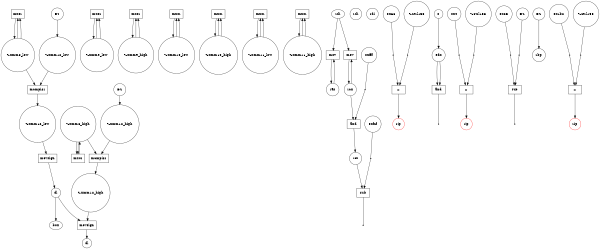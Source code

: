 digraph test{
	size = "4,4";
"mxor4" [label = "mxor", shape = "box"];
"%xmm8_low4" [label = "%xmm8_low", shape = "point"];
"%xmm8_low4" [label = "%xmm8_low", shape = "circle"];
"%xmm8_low4" -> "mxor4";
"%xmm8_low4" [label = "%xmm8_low", shape = "circle"];
"%xmm8_low4" -> "mxor4";
"%xmm8_low4" [label = "%xmm8_low", shape = "circle"];
"mxor4" -> "%xmm8_low4";
"mxor5" [label = "mxor", shape = "box"];
"%xmm8_high5" [label = "%xmm8_high", shape = "point"];
"%xmm8_high5" [label = "%xmm8_high", shape = "circle"];
"%xmm8_high5" -> "mxor5";
"%xmm8_high5" [label = "%xmm8_high", shape = "circle"];
"%xmm8_high5" -> "mxor5";
"%xmm8_high5" [label = "%xmm8_high", shape = "circle"];
"mxor5" -> "%xmm8_high5";
"mxor6" [label = "mxor", shape = "box"];
"%xmm9_low6" [label = "%xmm9_low", shape = "point"];
"%xmm9_low6" [label = "%xmm9_low", shape = "circle"];
"%xmm9_low6" -> "mxor6";
"%xmm9_low6" [label = "%xmm9_low", shape = "circle"];
"%xmm9_low6" -> "mxor6";
"%xmm9_low6" [label = "%xmm9_low", shape = "circle"];
"mxor6" -> "%xmm9_low6";
"mxor7" [label = "mxor", shape = "box"];
"%xmm9_high7" [label = "%xmm9_high", shape = "point"];
"%xmm9_high7" [label = "%xmm9_high", shape = "circle"];
"%xmm9_high7" -> "mxor7";
"%xmm9_high7" [label = "%xmm9_high", shape = "circle"];
"%xmm9_high7" -> "mxor7";
"%xmm9_high7" [label = "%xmm9_high", shape = "circle"];
"mxor7" -> "%xmm9_high7";
"mxor8" [label = "mxor", shape = "box"];
"%xmm10_low8" [label = "%xmm10_low", shape = "point"];
"%xmm10_low8" [label = "%xmm10_low", shape = "circle"];
"%xmm10_low8" -> "mxor8";
"%xmm10_low8" [label = "%xmm10_low", shape = "circle"];
"%xmm10_low8" -> "mxor8";
"%xmm10_low8" [label = "%xmm10_low", shape = "circle"];
"mxor8" -> "%xmm10_low8";
"mxor9" [label = "mxor", shape = "box"];
"%xmm10_high9" [label = "%xmm10_high", shape = "point"];
"%xmm10_high9" [label = "%xmm10_high", shape = "circle"];
"%xmm10_high9" -> "mxor9";
"%xmm10_high9" [label = "%xmm10_high", shape = "circle"];
"%xmm10_high9" -> "mxor9";
"%xmm10_high9" [label = "%xmm10_high", shape = "circle"];
"mxor9" -> "%xmm10_high9";
"mxor10" [label = "mxor", shape = "box"];
"%xmm11_low10" [label = "%xmm11_low", shape = "point"];
"%xmm11_low10" [label = "%xmm11_low", shape = "circle"];
"%xmm11_low10" -> "mxor10";
"%xmm11_low10" [label = "%xmm11_low", shape = "circle"];
"%xmm11_low10" -> "mxor10";
"%xmm11_low10" [label = "%xmm11_low", shape = "circle"];
"mxor10" -> "%xmm11_low10";
"mxor11" [label = "mxor", shape = "box"];
"%xmm11_high11" [label = "%xmm11_high", shape = "point"];
"%xmm11_high11" [label = "%xmm11_high", shape = "circle"];
"%xmm11_high11" -> "mxor11";
"%xmm11_high11" [label = "%xmm11_high", shape = "circle"];
"%xmm11_high11" -> "mxor11";
"%xmm11_high11" [label = "%xmm11_high", shape = "circle"];
"mxor11" -> "%xmm11_high11";
"mov12" [label = "mov", shape = "box"];
"rax12" [label = "rax", shape = "circle"];
"rax12" [label = "rax", shape = "circle"];
"rax12" -> "mov12";
 "rdi12" [label = "rdi", shape = "circle"];
"rdi" -> "mov12";
"mov12"   -> "rax12";
"mov13" [label = "mov", shape = "box"];
"rcx13" [label = "rcx", shape = "circle"];
"rcx13" [label = "rcx", shape = "circle"];
"rcx13" -> "mov13";
 "rdi13" [label = "rdi", shape = "circle"];
"rdi" -> "mov13";
"mov13"   -> "rcx13";
"0xfff14" [label = "0xfff", shape = "circle"];
"t114" [label = "t1", shape = "point"];
"0xfff14" -> "t114" ["dir" = "none"];
"and15" [label = "and", shape = "box"];
"rcx15" [label = "rcx", shape = "point"];
"rcx13" -> "and15";
"t114" -> "and15";
"rcx15" [label = "rcx", shape = "circle"];
"and15" -> "rcx15";
"0xfcf16" [label = "0xfcf", shape = "circle"];
"t116" [label = "t1", shape = "point"];
"0xfcf16" -> "t116" ["dir" = "none"];
"sub17" [label = "sub", shape = "box"];
"t017" [label = "t0", shape = "point"];
"rcx15" -> "sub17";
"t116" -> "sub17";
"t017" [label = "t0", shape = "point"];
"sub17" -> "t017"["dir" = "none"];
"t118" [label = "t1", shape = "point"];
"%ctrl15318" [label = "%ctrl153", shape = "circle"];
"%ctrl15318" -> "t118"["dir" = "none"];
"0x6619" [label = "0x66", shape = "circle"];
"t219" [label = "t2", shape = "point"];
"0x6619" -> "t219" ["dir" = "none"];
"add20" [label = "+", shape = "box"];
"rip20" [label = "rip", shape = "circle", color = "red"];
"t118" -> "add20"; 
"t219" -> "add20"; 
"add20" -> "rip20";
"%xmm12_low21" [label = "%xmm12_low", shape = "circle"];
"DS21" [label = "DS", shape = "circle"];
"%xmm12_low21" [label = "%xmm12_low", shape = "circle"];
"DS21" -> "%xmm12_low21";
"%xmm12_high22" [label = "%xmm12_high", shape = "circle"];
"DS22" [label = "DS", shape = "circle"];
"%xmm12_high22" [label = "%xmm12_high", shape = "circle"];
"DS22" -> "%xmm12_high22";
"mcmpi2r23" [label = "mcmpi2r", shape = "box"];
"%xmm12_low23" [label = "%xmm12_low", shape = "circle"];
"%xmm12_low21" -> "mcmpi2r23";
"%xmm8_low4" -> "mcmpi2r23""mcmpi2r23"   -> "%xmm12_low23";
"mcmpi2r24" [label = "mcmpi2r", shape = "box"];
"%xmm12_high24" [label = "%xmm12_high", shape = "circle"];
"%xmm12_high22" -> "mcmpi2r24";
"%xmm8_high5" -> "mcmpi2r24""mcmpi2r24"   -> "%xmm12_high24";
"025" [label = "0", shape = "circle"];
"edx25" [label = "edx", shape = "circle"];
"025" -> "edx25";
"movsign26" [label = "movsign", shape = "box"];
"dl26" [label = "dl", shape = "circle"];
"dl26" [label = "dl", shape = "circle"];
"dl26" -> "box";
"%xmm12_low23" -> "movsign26""movsign26"   -> "dl26";
"movsign27" [label = "movsign", shape = "box"];
"dl27" [label = "dl", shape = "circle"];
"dl26" -> "movsign27";
"%xmm12_high24" -> "movsign27""movsign27"   -> "dl27";
"and28" [label = "and", shape = "box"];
"t0d28" [label = "t0d", shape = "point"];
"edx25" -> "and28";
"edx25" -> "and28";
"t0d28" [label = "t0d", shape = "point"];
"and28" -> "t0d28"["dir" = "none"];
"t129" [label = "t1", shape = "point"];
"%ctrl15329" [label = "%ctrl153", shape = "circle"];
"%ctrl15329" -> "t129"["dir" = "none"];
"0x430" [label = "0x4", shape = "circle"];
"t230" [label = "t2", shape = "point"];
"0x430" -> "t230" ["dir" = "none"];
"add31" [label = "+", shape = "box"];
"rip31" [label = "rip", shape = "circle", color = "red"];
"t129" -> "add31"; 
"t230" -> "add31"; 
"add31" -> "rip31";
"0x2532" [label = "0x25", shape = "circle"];
"t2d32" [label = "t2d", shape = "point"];
"0x2532" -> "t2d32" ["dir" = "none"];
"DS33" [label = "DS", shape = "circle"];
"t1d33" [label = "t1d", shape = "point"];
"DS33" -> "t1d33" ["dir" = "none"];
"sub34" [label = "sub", shape = "box"];
"t0d34" [label = "t0d", shape = "point"];
"t1d33" -> "sub34";
"t2d32" -> "sub34";
"t0d34" [label = "t0d", shape = "point"];
"sub34" -> "t0d34"["dir" = "none"];
"DS35" [label = "DS", shape = "circle"];
"rbp35" [label = "rbp", shape = "circle"];
"DS35" -> "rbp35";
"t136" [label = "t1", shape = "point"];
"%ctrl15336" [label = "%ctrl153", shape = "circle"];
"%ctrl15336" -> "t136"["dir" = "none"];
"0x1b237" [label = "0x1b2", shape = "circle"];
"t237" [label = "t2", shape = "point"];
"0x1b237" -> "t237" ["dir" = "none"];
"add38" [label = "+", shape = "box"];
"rip38" [label = "rip", shape = "circle", color = "red"];
"t136" -> "add38"; 
"t237" -> "add38"; 
"add38" -> "rip38";
}
